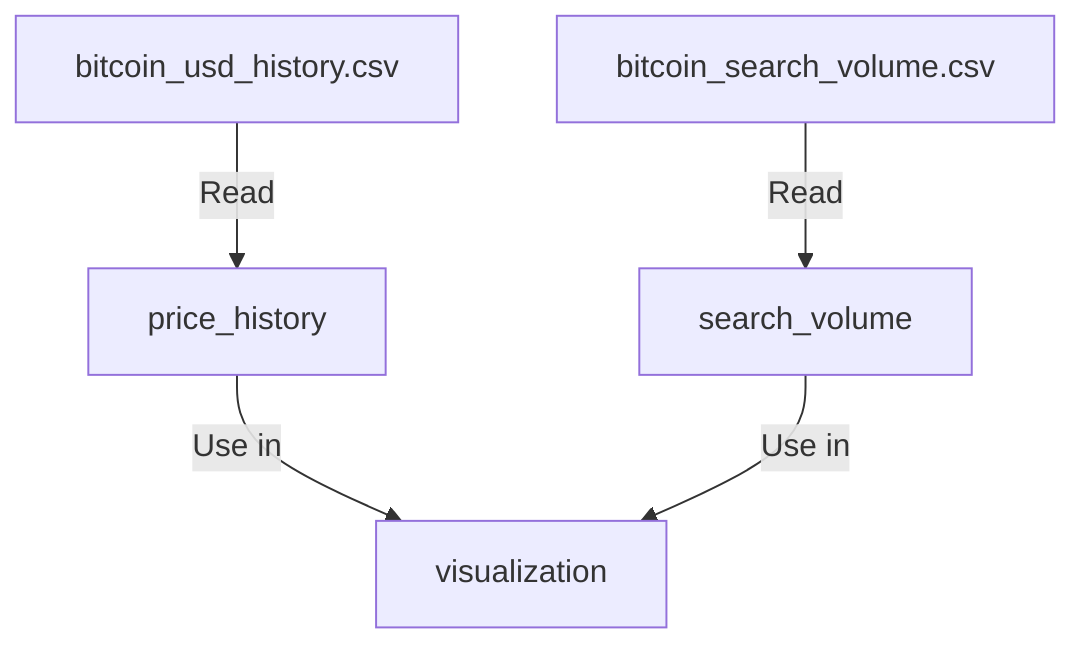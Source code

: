 flowchart TD
    %% Node for Bitcoin historical prices data source
    A[bitcoin_usd_history.csv] -->|Read| B[price_history]
    %% Node for Bitcoin search volume data source
    C[bitcoin_search_volume.csv] -->|Read| D[search_volume]
    %% Node representing data visualization process
    B -->|Use in| E[visualization]
    D -->|Use in| E[visualization]